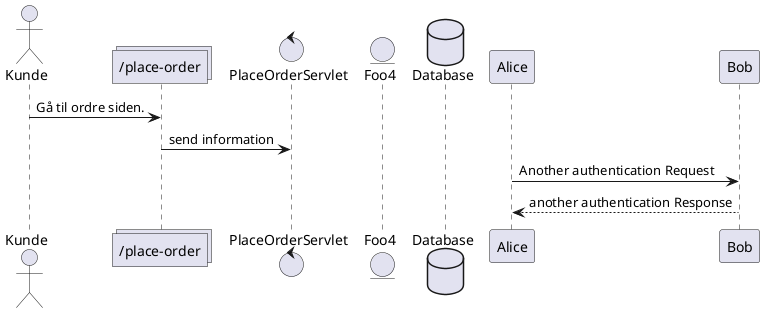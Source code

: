 @startuml

actor Kunde
collections "/place-order"
control PlaceOrderServlet
entity Foo4
database Database

Kunde -> "/place-order" : Gå til ordre siden.
"/place-order" -> PlaceOrderServlet : send information

Alice -> Bob: Another authentication Request
Alice <-- Bob: another authentication Response
@enduml